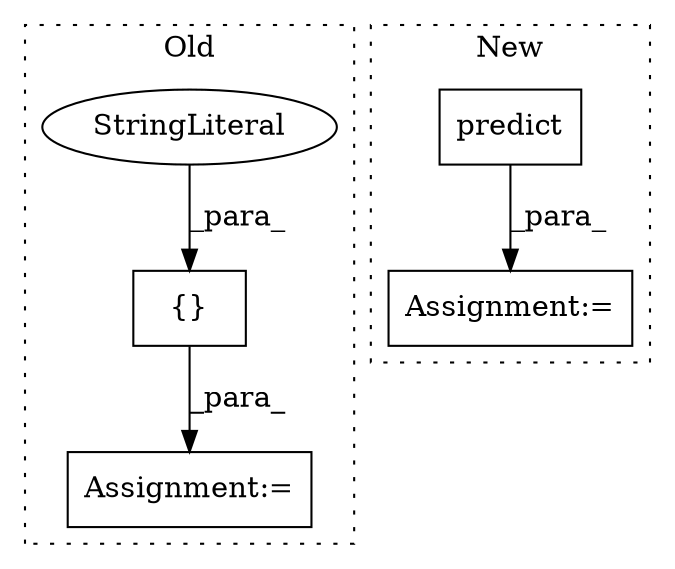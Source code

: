 digraph G {
subgraph cluster0 {
1 [label="{}" a="4" s="1766,1827" l="1,1" shape="box"];
3 [label="Assignment:=" a="7" s="1753" l="1" shape="box"];
5 [label="StringLiteral" a="45" s="1790" l="3" shape="ellipse"];
label = "Old";
style="dotted";
}
subgraph cluster1 {
2 [label="predict" a="32" s="1791,1804" l="8,1" shape="box"];
4 [label="Assignment:=" a="7" s="1785" l="1" shape="box"];
label = "New";
style="dotted";
}
1 -> 3 [label="_para_"];
2 -> 4 [label="_para_"];
5 -> 1 [label="_para_"];
}